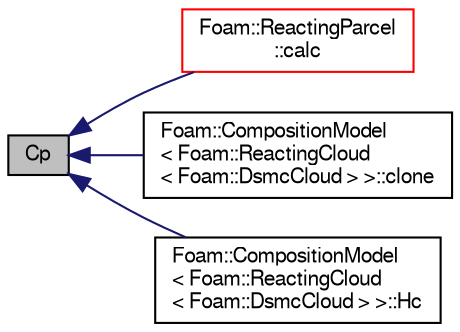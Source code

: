 digraph "Cp"
{
  bgcolor="transparent";
  edge [fontname="FreeSans",fontsize="10",labelfontname="FreeSans",labelfontsize="10"];
  node [fontname="FreeSans",fontsize="10",shape=record];
  rankdir="LR";
  Node148 [label="Cp",height=0.2,width=0.4,color="black", fillcolor="grey75", style="filled", fontcolor="black"];
  Node148 -> Node149 [dir="back",color="midnightblue",fontsize="10",style="solid",fontname="FreeSans"];
  Node149 [label="Foam::ReactingParcel\l::calc",height=0.2,width=0.4,color="red",URL="$a23922.html#a1c2aa9de8e2381d1a7be78bd687fd255",tooltip="Update parcel properties over the time interval. "];
  Node148 -> Node156 [dir="back",color="midnightblue",fontsize="10",style="solid",fontname="FreeSans"];
  Node156 [label="Foam::CompositionModel\l\< Foam::ReactingCloud\l\< Foam::DsmcCloud \> \>::clone",height=0.2,width=0.4,color="black",URL="$a23806.html#a978beb1d8454ca481790660427b9b37c",tooltip="Construct and return a clone. "];
  Node148 -> Node157 [dir="back",color="midnightblue",fontsize="10",style="solid",fontname="FreeSans"];
  Node157 [label="Foam::CompositionModel\l\< Foam::ReactingCloud\l\< Foam::DsmcCloud \> \>::Hc",height=0.2,width=0.4,color="black",URL="$a23806.html#aa860f729f03d5c1473b01ab73f9ed6d9",tooltip="Return chemical enthalpy for the phase phaseI. "];
}
